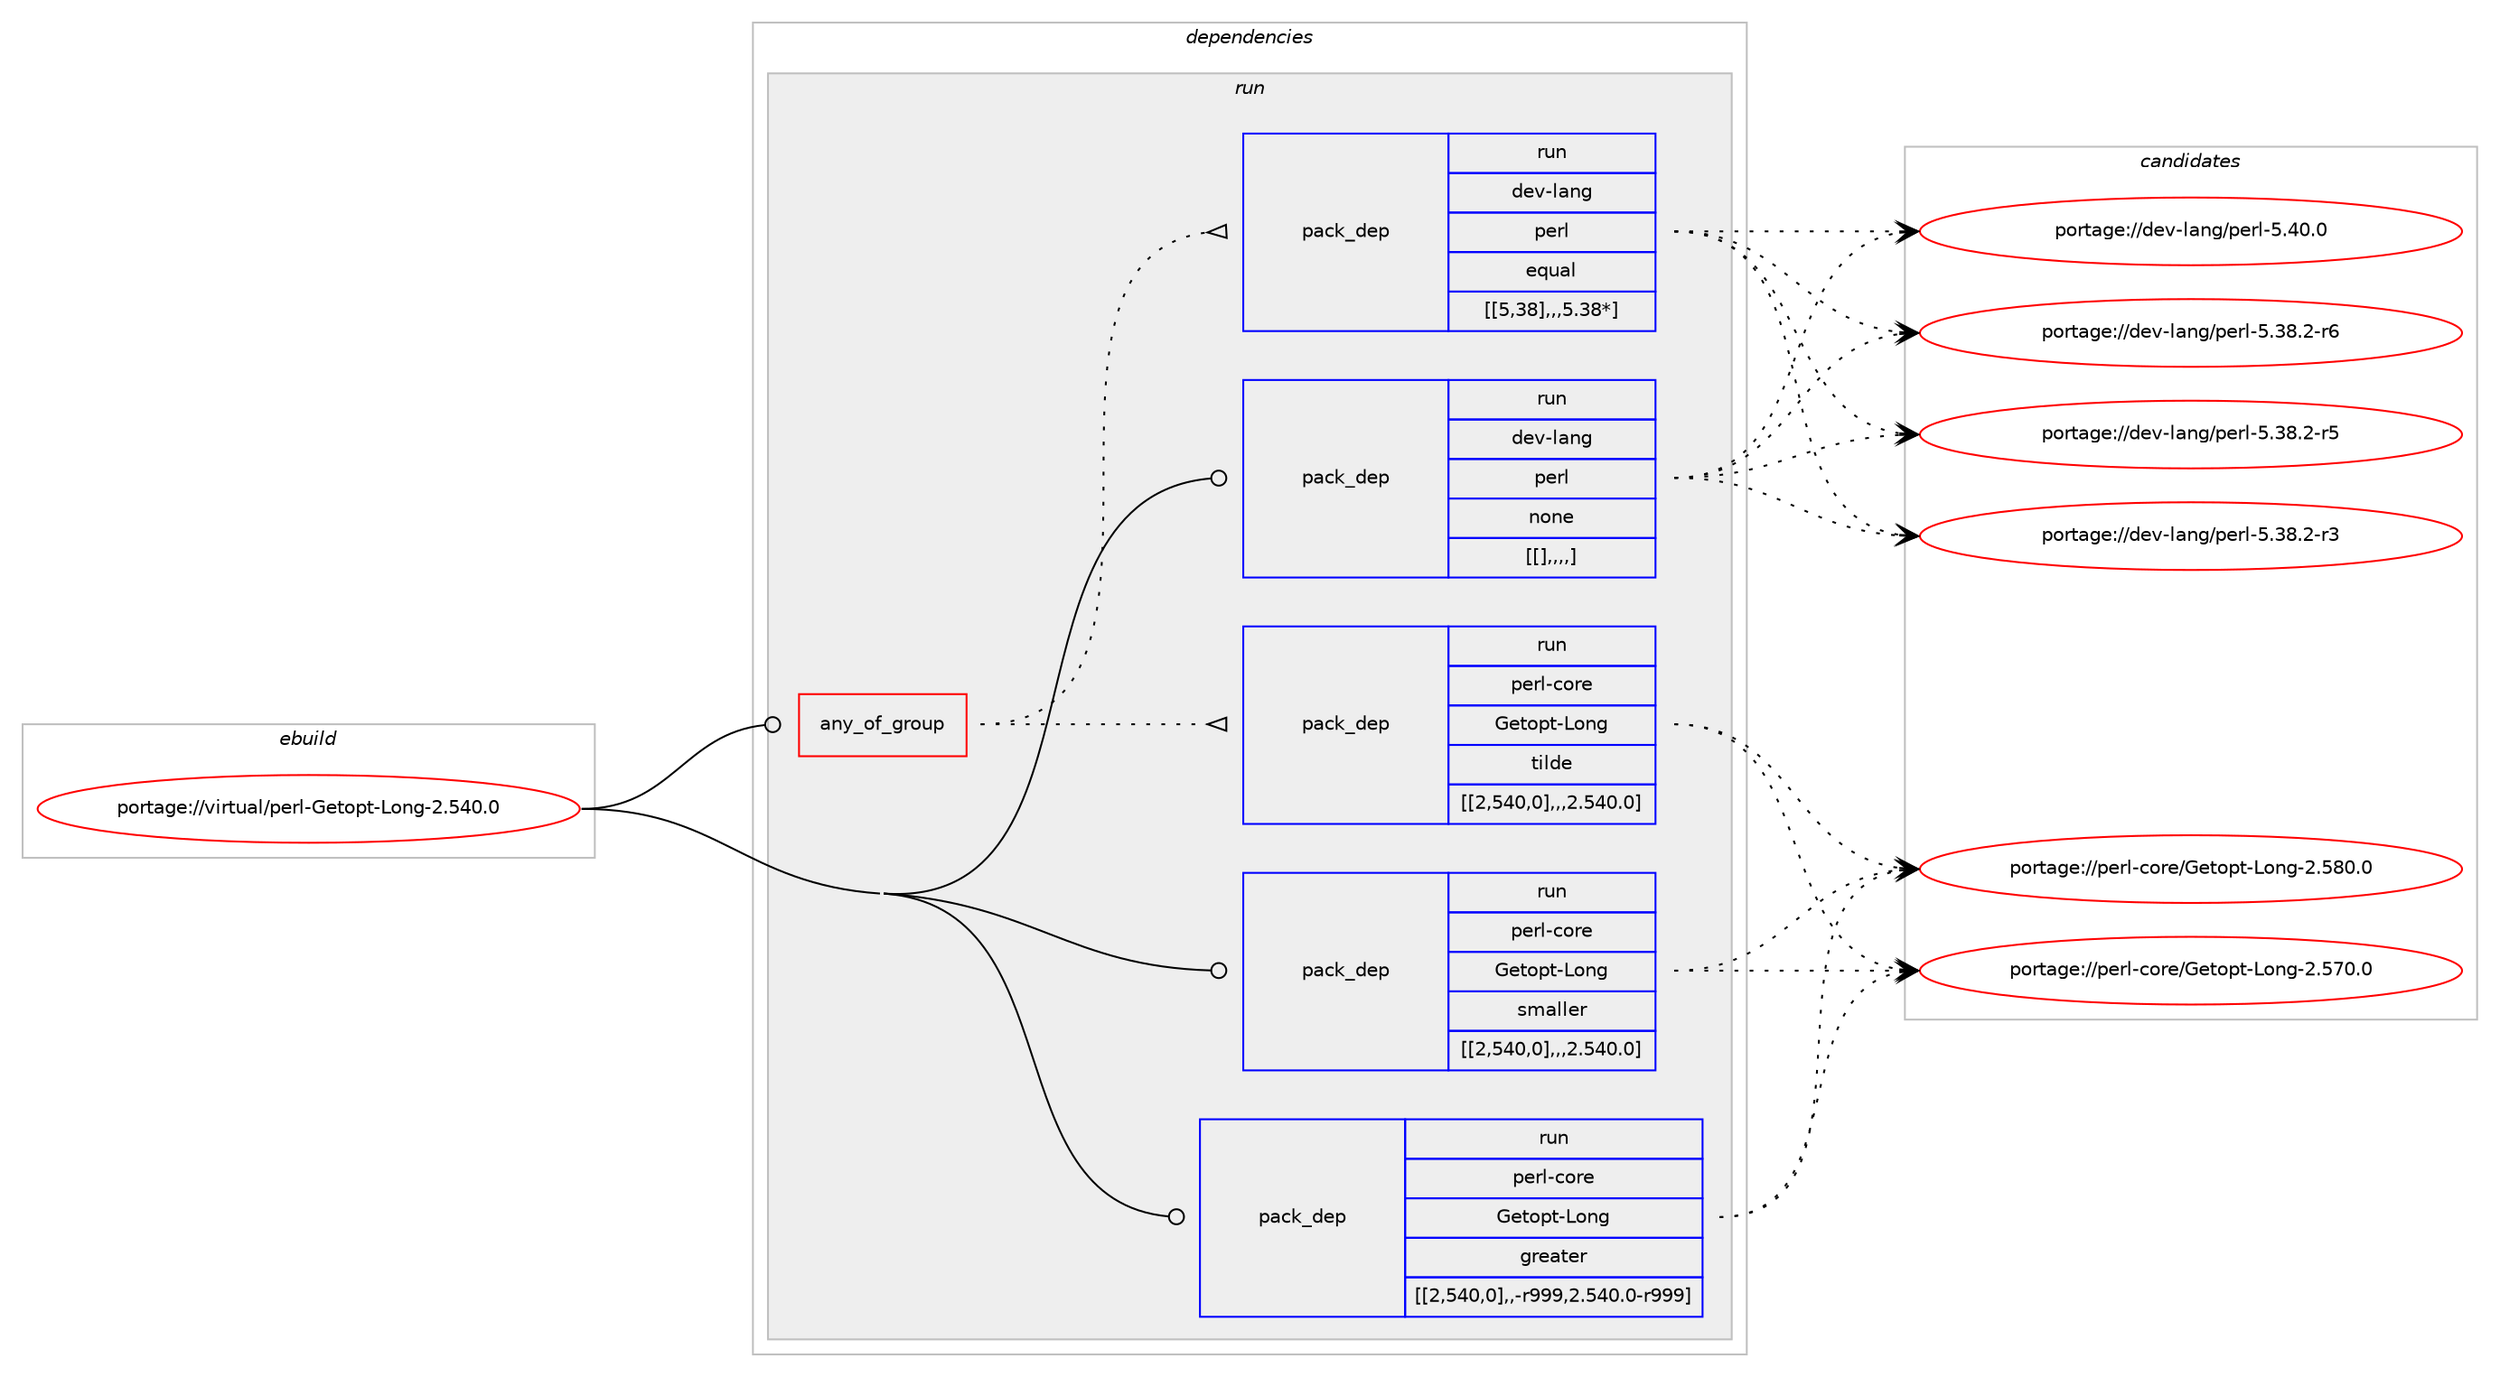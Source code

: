 digraph prolog {

# *************
# Graph options
# *************

newrank=true;
concentrate=true;
compound=true;
graph [rankdir=LR,fontname=Helvetica,fontsize=10,ranksep=1.5];#, ranksep=2.5, nodesep=0.2];
edge  [arrowhead=vee];
node  [fontname=Helvetica,fontsize=10];

# **********
# The ebuild
# **********

subgraph cluster_leftcol {
color=gray;
label=<<i>ebuild</i>>;
id [label="portage://virtual/perl-Getopt-Long-2.540.0", color=red, width=4, href="../virtual/perl-Getopt-Long-2.540.0.svg"];
}

# ****************
# The dependencies
# ****************

subgraph cluster_midcol {
color=gray;
label=<<i>dependencies</i>>;
subgraph cluster_compile {
fillcolor="#eeeeee";
style=filled;
label=<<i>compile</i>>;
}
subgraph cluster_compileandrun {
fillcolor="#eeeeee";
style=filled;
label=<<i>compile and run</i>>;
}
subgraph cluster_run {
fillcolor="#eeeeee";
style=filled;
label=<<i>run</i>>;
subgraph any84 {
dependency1905 [label=<<TABLE BORDER="0" CELLBORDER="1" CELLSPACING="0" CELLPADDING="4"><TR><TD CELLPADDING="10">any_of_group</TD></TR></TABLE>>, shape=none, color=red];subgraph pack1491 {
dependency1906 [label=<<TABLE BORDER="0" CELLBORDER="1" CELLSPACING="0" CELLPADDING="4" WIDTH="220"><TR><TD ROWSPAN="6" CELLPADDING="30">pack_dep</TD></TR><TR><TD WIDTH="110">run</TD></TR><TR><TD>dev-lang</TD></TR><TR><TD>perl</TD></TR><TR><TD>equal</TD></TR><TR><TD>[[5,38],,,5.38*]</TD></TR></TABLE>>, shape=none, color=blue];
}
dependency1905:e -> dependency1906:w [weight=20,style="dotted",arrowhead="oinv"];
subgraph pack1493 {
dependency1908 [label=<<TABLE BORDER="0" CELLBORDER="1" CELLSPACING="0" CELLPADDING="4" WIDTH="220"><TR><TD ROWSPAN="6" CELLPADDING="30">pack_dep</TD></TR><TR><TD WIDTH="110">run</TD></TR><TR><TD>perl-core</TD></TR><TR><TD>Getopt-Long</TD></TR><TR><TD>tilde</TD></TR><TR><TD>[[2,540,0],,,2.540.0]</TD></TR></TABLE>>, shape=none, color=blue];
}
dependency1905:e -> dependency1908:w [weight=20,style="dotted",arrowhead="oinv"];
}
id:e -> dependency1905:w [weight=20,style="solid",arrowhead="odot"];
subgraph pack1495 {
dependency1911 [label=<<TABLE BORDER="0" CELLBORDER="1" CELLSPACING="0" CELLPADDING="4" WIDTH="220"><TR><TD ROWSPAN="6" CELLPADDING="30">pack_dep</TD></TR><TR><TD WIDTH="110">run</TD></TR><TR><TD>dev-lang</TD></TR><TR><TD>perl</TD></TR><TR><TD>none</TD></TR><TR><TD>[[],,,,]</TD></TR></TABLE>>, shape=none, color=blue];
}
id:e -> dependency1911:w [weight=20,style="solid",arrowhead="odot"];
subgraph pack1498 {
dependency1914 [label=<<TABLE BORDER="0" CELLBORDER="1" CELLSPACING="0" CELLPADDING="4" WIDTH="220"><TR><TD ROWSPAN="6" CELLPADDING="30">pack_dep</TD></TR><TR><TD WIDTH="110">run</TD></TR><TR><TD>perl-core</TD></TR><TR><TD>Getopt-Long</TD></TR><TR><TD>greater</TD></TR><TR><TD>[[2,540,0],,-r999,2.540.0-r999]</TD></TR></TABLE>>, shape=none, color=blue];
}
id:e -> dependency1914:w [weight=20,style="solid",arrowhead="odot"];
subgraph pack1501 {
dependency1917 [label=<<TABLE BORDER="0" CELLBORDER="1" CELLSPACING="0" CELLPADDING="4" WIDTH="220"><TR><TD ROWSPAN="6" CELLPADDING="30">pack_dep</TD></TR><TR><TD WIDTH="110">run</TD></TR><TR><TD>perl-core</TD></TR><TR><TD>Getopt-Long</TD></TR><TR><TD>smaller</TD></TR><TR><TD>[[2,540,0],,,2.540.0]</TD></TR></TABLE>>, shape=none, color=blue];
}
id:e -> dependency1917:w [weight=20,style="solid",arrowhead="odot"];
}
}

# **************
# The candidates
# **************

subgraph cluster_choices {
rank=same;
color=gray;
label=<<i>candidates</i>>;

subgraph choice1490 {
color=black;
nodesep=1;
choice10010111845108971101034711210111410845534652484648 [label="portage://dev-lang/perl-5.40.0", color=red, width=4,href="../dev-lang/perl-5.40.0.svg"];
choice100101118451089711010347112101114108455346515646504511454 [label="portage://dev-lang/perl-5.38.2-r6", color=red, width=4,href="../dev-lang/perl-5.38.2-r6.svg"];
choice100101118451089711010347112101114108455346515646504511453 [label="portage://dev-lang/perl-5.38.2-r5", color=red, width=4,href="../dev-lang/perl-5.38.2-r5.svg"];
choice100101118451089711010347112101114108455346515646504511451 [label="portage://dev-lang/perl-5.38.2-r3", color=red, width=4,href="../dev-lang/perl-5.38.2-r3.svg"];
dependency1906:e -> choice10010111845108971101034711210111410845534652484648:w [style=dotted,weight="100"];
dependency1906:e -> choice100101118451089711010347112101114108455346515646504511454:w [style=dotted,weight="100"];
dependency1906:e -> choice100101118451089711010347112101114108455346515646504511453:w [style=dotted,weight="100"];
dependency1906:e -> choice100101118451089711010347112101114108455346515646504511451:w [style=dotted,weight="100"];
}
subgraph choice1493 {
color=black;
nodesep=1;
choice1121011141084599111114101477110111611111211645761111101034550465356484648 [label="portage://perl-core/Getopt-Long-2.580.0", color=red, width=4,href="../perl-core/Getopt-Long-2.580.0.svg"];
choice1121011141084599111114101477110111611111211645761111101034550465355484648 [label="portage://perl-core/Getopt-Long-2.570.0", color=red, width=4,href="../perl-core/Getopt-Long-2.570.0.svg"];
dependency1908:e -> choice1121011141084599111114101477110111611111211645761111101034550465356484648:w [style=dotted,weight="100"];
dependency1908:e -> choice1121011141084599111114101477110111611111211645761111101034550465355484648:w [style=dotted,weight="100"];
}
subgraph choice1495 {
color=black;
nodesep=1;
choice10010111845108971101034711210111410845534652484648 [label="portage://dev-lang/perl-5.40.0", color=red, width=4,href="../dev-lang/perl-5.40.0.svg"];
choice100101118451089711010347112101114108455346515646504511454 [label="portage://dev-lang/perl-5.38.2-r6", color=red, width=4,href="../dev-lang/perl-5.38.2-r6.svg"];
choice100101118451089711010347112101114108455346515646504511453 [label="portage://dev-lang/perl-5.38.2-r5", color=red, width=4,href="../dev-lang/perl-5.38.2-r5.svg"];
choice100101118451089711010347112101114108455346515646504511451 [label="portage://dev-lang/perl-5.38.2-r3", color=red, width=4,href="../dev-lang/perl-5.38.2-r3.svg"];
dependency1911:e -> choice10010111845108971101034711210111410845534652484648:w [style=dotted,weight="100"];
dependency1911:e -> choice100101118451089711010347112101114108455346515646504511454:w [style=dotted,weight="100"];
dependency1911:e -> choice100101118451089711010347112101114108455346515646504511453:w [style=dotted,weight="100"];
dependency1911:e -> choice100101118451089711010347112101114108455346515646504511451:w [style=dotted,weight="100"];
}
subgraph choice1499 {
color=black;
nodesep=1;
choice1121011141084599111114101477110111611111211645761111101034550465356484648 [label="portage://perl-core/Getopt-Long-2.580.0", color=red, width=4,href="../perl-core/Getopt-Long-2.580.0.svg"];
choice1121011141084599111114101477110111611111211645761111101034550465355484648 [label="portage://perl-core/Getopt-Long-2.570.0", color=red, width=4,href="../perl-core/Getopt-Long-2.570.0.svg"];
dependency1914:e -> choice1121011141084599111114101477110111611111211645761111101034550465356484648:w [style=dotted,weight="100"];
dependency1914:e -> choice1121011141084599111114101477110111611111211645761111101034550465355484648:w [style=dotted,weight="100"];
}
subgraph choice1502 {
color=black;
nodesep=1;
choice1121011141084599111114101477110111611111211645761111101034550465356484648 [label="portage://perl-core/Getopt-Long-2.580.0", color=red, width=4,href="../perl-core/Getopt-Long-2.580.0.svg"];
choice1121011141084599111114101477110111611111211645761111101034550465355484648 [label="portage://perl-core/Getopt-Long-2.570.0", color=red, width=4,href="../perl-core/Getopt-Long-2.570.0.svg"];
dependency1917:e -> choice1121011141084599111114101477110111611111211645761111101034550465356484648:w [style=dotted,weight="100"];
dependency1917:e -> choice1121011141084599111114101477110111611111211645761111101034550465355484648:w [style=dotted,weight="100"];
}
}

}
